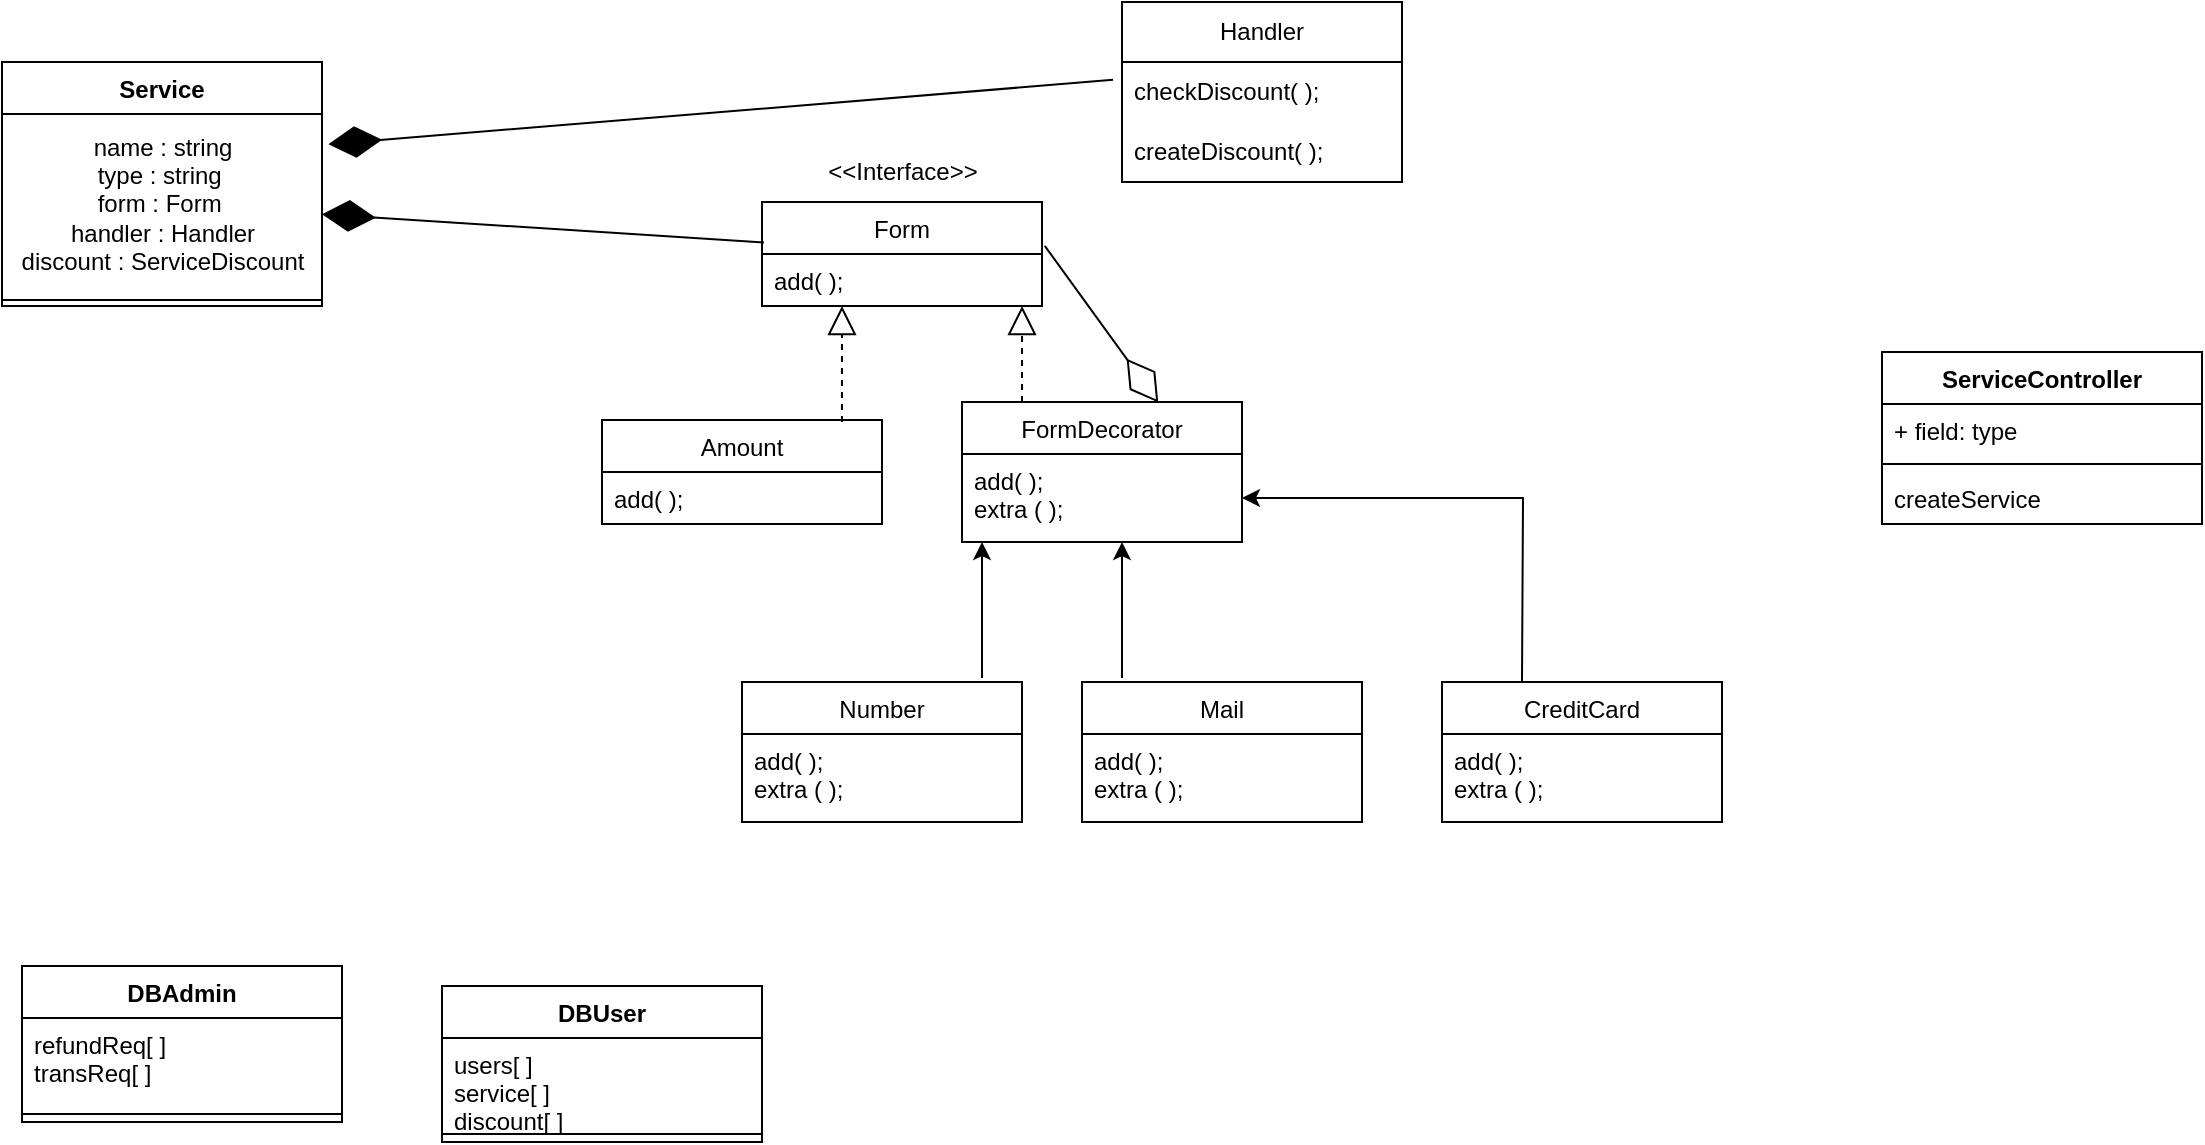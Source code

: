 <mxfile version="20.6.0" type="device"><diagram id="fW4dFO84ln4n_MBtOCKg" name="Page-1"><mxGraphModel dx="3935" dy="1008" grid="1" gridSize="10" guides="1" tooltips="1" connect="1" arrows="1" fold="1" page="1" pageScale="1" pageWidth="1920" pageHeight="1200" math="0" shadow="0"><root><mxCell id="0"/><mxCell id="1" parent="0"/><mxCell id="n6b5xj-45J1-a-rXmnox-2" value="Service" style="swimlane;fontStyle=1;align=center;verticalAlign=top;childLayout=stackLayout;horizontal=1;startSize=26;horizontalStack=0;resizeParent=1;resizeParentMax=0;resizeLast=0;collapsible=1;marginBottom=0;" vertex="1" parent="1"><mxGeometry x="-1890" y="60" width="160" height="122" as="geometry"/></mxCell><mxCell id="n6b5xj-45J1-a-rXmnox-16" value="&lt;span style=&quot;text-align: left;&quot;&gt;name : string&lt;/span&gt;&lt;br style=&quot;padding: 0px; margin: 0px; text-align: left;&quot;&gt;&lt;span style=&quot;text-align: left;&quot;&gt;type : string&amp;nbsp;&lt;/span&gt;&lt;br style=&quot;padding: 0px; margin: 0px; text-align: left;&quot;&gt;&lt;span style=&quot;text-align: left;&quot;&gt;form : Form&amp;nbsp;&lt;/span&gt;&lt;br style=&quot;padding: 0px; margin: 0px; text-align: left;&quot;&gt;&lt;span style=&quot;text-align: left;&quot;&gt;handler : Handler&lt;/span&gt;&lt;br style=&quot;padding: 0px; margin: 0px; text-align: left;&quot;&gt;&lt;span style=&quot;text-align: left;&quot;&gt;discount : ServiceDiscount&lt;/span&gt;" style="text;html=1;align=center;verticalAlign=middle;resizable=0;points=[];autosize=1;strokeColor=none;fillColor=none;" vertex="1" parent="n6b5xj-45J1-a-rXmnox-2"><mxGeometry y="26" width="160" height="90" as="geometry"/></mxCell><mxCell id="n6b5xj-45J1-a-rXmnox-4" value="" style="line;strokeWidth=1;fillColor=none;align=left;verticalAlign=middle;spacingTop=-1;spacingLeft=3;spacingRight=3;rotatable=0;labelPosition=right;points=[];portConstraint=eastwest;strokeColor=inherit;" vertex="1" parent="n6b5xj-45J1-a-rXmnox-2"><mxGeometry y="116" width="160" height="6" as="geometry"/></mxCell><mxCell id="n6b5xj-45J1-a-rXmnox-11" value="DBUser" style="swimlane;fontStyle=1;align=center;verticalAlign=top;childLayout=stackLayout;horizontal=1;startSize=26;horizontalStack=0;resizeParent=1;resizeParentMax=0;resizeLast=0;collapsible=1;marginBottom=0;" vertex="1" parent="1"><mxGeometry x="-1670" y="522" width="160" height="78" as="geometry"/></mxCell><mxCell id="n6b5xj-45J1-a-rXmnox-12" value="users[ ]&#10;service[ ]&#10;discount[ ]&#10;" style="text;strokeColor=none;fillColor=none;align=left;verticalAlign=top;spacingLeft=4;spacingRight=4;overflow=hidden;rotatable=0;points=[[0,0.5],[1,0.5]];portConstraint=eastwest;" vertex="1" parent="n6b5xj-45J1-a-rXmnox-11"><mxGeometry y="26" width="160" height="44" as="geometry"/></mxCell><mxCell id="n6b5xj-45J1-a-rXmnox-13" value="" style="line;strokeWidth=1;fillColor=none;align=left;verticalAlign=middle;spacingTop=-1;spacingLeft=3;spacingRight=3;rotatable=0;labelPosition=right;points=[];portConstraint=eastwest;strokeColor=inherit;" vertex="1" parent="n6b5xj-45J1-a-rXmnox-11"><mxGeometry y="70" width="160" height="8" as="geometry"/></mxCell><mxCell id="n6b5xj-45J1-a-rXmnox-26" value="DBAdmin" style="swimlane;fontStyle=1;align=center;verticalAlign=top;childLayout=stackLayout;horizontal=1;startSize=26;horizontalStack=0;resizeParent=1;resizeParentMax=0;resizeLast=0;collapsible=1;marginBottom=0;" vertex="1" parent="1"><mxGeometry x="-1880" y="512" width="160" height="78" as="geometry"/></mxCell><mxCell id="n6b5xj-45J1-a-rXmnox-27" value="refundReq[ ]&#10;transReq[ ]" style="text;strokeColor=none;fillColor=none;align=left;verticalAlign=top;spacingLeft=4;spacingRight=4;overflow=hidden;rotatable=0;points=[[0,0.5],[1,0.5]];portConstraint=eastwest;" vertex="1" parent="n6b5xj-45J1-a-rXmnox-26"><mxGeometry y="26" width="160" height="44" as="geometry"/></mxCell><mxCell id="n6b5xj-45J1-a-rXmnox-28" value="" style="line;strokeWidth=1;fillColor=none;align=left;verticalAlign=middle;spacingTop=-1;spacingLeft=3;spacingRight=3;rotatable=0;labelPosition=right;points=[];portConstraint=eastwest;strokeColor=inherit;" vertex="1" parent="n6b5xj-45J1-a-rXmnox-26"><mxGeometry y="70" width="160" height="8" as="geometry"/></mxCell><mxCell id="n6b5xj-45J1-a-rXmnox-35" value="Form" style="swimlane;fontStyle=0;childLayout=stackLayout;horizontal=1;startSize=26;fillColor=none;horizontalStack=0;resizeParent=1;resizeParentMax=0;resizeLast=0;collapsible=1;marginBottom=0;" vertex="1" parent="1"><mxGeometry x="-1510" y="130" width="140" height="52" as="geometry"/></mxCell><mxCell id="n6b5xj-45J1-a-rXmnox-37" value="add( );" style="text;strokeColor=none;fillColor=none;align=left;verticalAlign=top;spacingLeft=4;spacingRight=4;overflow=hidden;rotatable=0;points=[[0,0.5],[1,0.5]];portConstraint=eastwest;" vertex="1" parent="n6b5xj-45J1-a-rXmnox-35"><mxGeometry y="26" width="140" height="26" as="geometry"/></mxCell><mxCell id="n6b5xj-45J1-a-rXmnox-40" value="Amount" style="swimlane;fontStyle=0;childLayout=stackLayout;horizontal=1;startSize=26;fillColor=none;horizontalStack=0;resizeParent=1;resizeParentMax=0;resizeLast=0;collapsible=1;marginBottom=0;" vertex="1" parent="1"><mxGeometry x="-1590" y="239" width="140" height="52" as="geometry"/></mxCell><mxCell id="n6b5xj-45J1-a-rXmnox-41" value="add( );" style="text;strokeColor=none;fillColor=none;align=left;verticalAlign=top;spacingLeft=4;spacingRight=4;overflow=hidden;rotatable=0;points=[[0,0.5],[1,0.5]];portConstraint=eastwest;" vertex="1" parent="n6b5xj-45J1-a-rXmnox-40"><mxGeometry y="26" width="140" height="26" as="geometry"/></mxCell><mxCell id="n6b5xj-45J1-a-rXmnox-43" value="FormDecorator" style="swimlane;fontStyle=0;childLayout=stackLayout;horizontal=1;startSize=26;fillColor=none;horizontalStack=0;resizeParent=1;resizeParentMax=0;resizeLast=0;collapsible=1;marginBottom=0;" vertex="1" parent="1"><mxGeometry x="-1410" y="230" width="140" height="70" as="geometry"/></mxCell><mxCell id="n6b5xj-45J1-a-rXmnox-44" value="add( );&#10;extra ( );" style="text;strokeColor=none;fillColor=none;align=left;verticalAlign=top;spacingLeft=4;spacingRight=4;overflow=hidden;rotatable=0;points=[[0,0.5],[1,0.5]];portConstraint=eastwest;" vertex="1" parent="n6b5xj-45J1-a-rXmnox-43"><mxGeometry y="26" width="140" height="44" as="geometry"/></mxCell><mxCell id="n6b5xj-45J1-a-rXmnox-50" value="Handler" style="swimlane;fontStyle=0;childLayout=stackLayout;horizontal=1;startSize=30;horizontalStack=0;resizeParent=1;resizeParentMax=0;resizeLast=0;collapsible=1;marginBottom=0;whiteSpace=wrap;html=1;" vertex="1" parent="1"><mxGeometry x="-1330" y="30" width="140" height="90" as="geometry"/></mxCell><mxCell id="n6b5xj-45J1-a-rXmnox-51" value="checkDiscount( );" style="text;strokeColor=none;fillColor=none;align=left;verticalAlign=middle;spacingLeft=4;spacingRight=4;overflow=hidden;points=[[0,0.5],[1,0.5]];portConstraint=eastwest;rotatable=0;whiteSpace=wrap;html=1;" vertex="1" parent="n6b5xj-45J1-a-rXmnox-50"><mxGeometry y="30" width="140" height="30" as="geometry"/></mxCell><mxCell id="n6b5xj-45J1-a-rXmnox-52" value="createDiscount( );" style="text;strokeColor=none;fillColor=none;align=left;verticalAlign=middle;spacingLeft=4;spacingRight=4;overflow=hidden;points=[[0,0.5],[1,0.5]];portConstraint=eastwest;rotatable=0;whiteSpace=wrap;html=1;" vertex="1" parent="n6b5xj-45J1-a-rXmnox-50"><mxGeometry y="60" width="140" height="30" as="geometry"/></mxCell><mxCell id="n6b5xj-45J1-a-rXmnox-54" value="CreditCard" style="swimlane;fontStyle=0;childLayout=stackLayout;horizontal=1;startSize=26;fillColor=none;horizontalStack=0;resizeParent=1;resizeParentMax=0;resizeLast=0;collapsible=1;marginBottom=0;" vertex="1" parent="1"><mxGeometry x="-1170" y="370" width="140" height="70" as="geometry"/></mxCell><mxCell id="n6b5xj-45J1-a-rXmnox-55" value="add( );&#10;extra ( );" style="text;strokeColor=none;fillColor=none;align=left;verticalAlign=top;spacingLeft=4;spacingRight=4;overflow=hidden;rotatable=0;points=[[0,0.5],[1,0.5]];portConstraint=eastwest;" vertex="1" parent="n6b5xj-45J1-a-rXmnox-54"><mxGeometry y="26" width="140" height="44" as="geometry"/></mxCell><mxCell id="n6b5xj-45J1-a-rXmnox-56" value="Mail" style="swimlane;fontStyle=0;childLayout=stackLayout;horizontal=1;startSize=26;fillColor=none;horizontalStack=0;resizeParent=1;resizeParentMax=0;resizeLast=0;collapsible=1;marginBottom=0;" vertex="1" parent="1"><mxGeometry x="-1350" y="370" width="140" height="70" as="geometry"/></mxCell><mxCell id="n6b5xj-45J1-a-rXmnox-57" value="add( );&#10;extra ( );" style="text;strokeColor=none;fillColor=none;align=left;verticalAlign=top;spacingLeft=4;spacingRight=4;overflow=hidden;rotatable=0;points=[[0,0.5],[1,0.5]];portConstraint=eastwest;" vertex="1" parent="n6b5xj-45J1-a-rXmnox-56"><mxGeometry y="26" width="140" height="44" as="geometry"/></mxCell><mxCell id="n6b5xj-45J1-a-rXmnox-58" value="Number" style="swimlane;fontStyle=0;childLayout=stackLayout;horizontal=1;startSize=26;fillColor=none;horizontalStack=0;resizeParent=1;resizeParentMax=0;resizeLast=0;collapsible=1;marginBottom=0;" vertex="1" parent="1"><mxGeometry x="-1520" y="370" width="140" height="70" as="geometry"/></mxCell><mxCell id="n6b5xj-45J1-a-rXmnox-59" value="add( );&#10;extra ( );" style="text;strokeColor=none;fillColor=none;align=left;verticalAlign=top;spacingLeft=4;spacingRight=4;overflow=hidden;rotatable=0;points=[[0,0.5],[1,0.5]];portConstraint=eastwest;" vertex="1" parent="n6b5xj-45J1-a-rXmnox-58"><mxGeometry y="26" width="140" height="44" as="geometry"/></mxCell><mxCell id="n6b5xj-45J1-a-rXmnox-60" value="" style="endArrow=diamondThin;endFill=1;endSize=24;html=1;rounded=0;exitX=-0.032;exitY=0.297;exitDx=0;exitDy=0;exitPerimeter=0;entryX=1.02;entryY=0.168;entryDx=0;entryDy=0;entryPerimeter=0;" edge="1" parent="1" source="n6b5xj-45J1-a-rXmnox-51" target="n6b5xj-45J1-a-rXmnox-16"><mxGeometry width="160" relative="1" as="geometry"><mxPoint x="-410" y="90" as="sourcePoint"/><mxPoint x="-250" y="90" as="targetPoint"/></mxGeometry></mxCell><mxCell id="n6b5xj-45J1-a-rXmnox-61" value="" style="endArrow=diamondThin;endFill=1;endSize=24;html=1;rounded=0;exitX=0.007;exitY=0.389;exitDx=0;exitDy=0;exitPerimeter=0;" edge="1" parent="1" source="n6b5xj-45J1-a-rXmnox-35" target="n6b5xj-45J1-a-rXmnox-16"><mxGeometry width="160" relative="1" as="geometry"><mxPoint x="90.0" y="184.9" as="sourcePoint"/><mxPoint x="-442.32" y="187.11" as="targetPoint"/></mxGeometry></mxCell><mxCell id="n6b5xj-45J1-a-rXmnox-64" value="" style="edgeStyle=orthogonalEdgeStyle;rounded=0;orthogonalLoop=1;jettySize=auto;html=1;" edge="1" parent="1" target="n6b5xj-45J1-a-rXmnox-44"><mxGeometry relative="1" as="geometry"><mxPoint x="-1130" y="370.0" as="sourcePoint"/><mxPoint x="-1130" y="302" as="targetPoint"/></mxGeometry></mxCell><mxCell id="n6b5xj-45J1-a-rXmnox-65" value="" style="edgeStyle=orthogonalEdgeStyle;rounded=0;orthogonalLoop=1;jettySize=auto;html=1;" edge="1" parent="1"><mxGeometry relative="1" as="geometry"><mxPoint x="-1330" y="368.0" as="sourcePoint"/><mxPoint x="-1330" y="300" as="targetPoint"/></mxGeometry></mxCell><mxCell id="n6b5xj-45J1-a-rXmnox-66" value="" style="edgeStyle=orthogonalEdgeStyle;rounded=0;orthogonalLoop=1;jettySize=auto;html=1;" edge="1" parent="1"><mxGeometry relative="1" as="geometry"><mxPoint x="-1400" y="368.0" as="sourcePoint"/><mxPoint x="-1400" y="300" as="targetPoint"/></mxGeometry></mxCell><mxCell id="n6b5xj-45J1-a-rXmnox-67" value="" style="endArrow=diamondThin;endFill=0;endSize=24;html=1;rounded=0;entryX=0.701;entryY=0.003;entryDx=0;entryDy=0;entryPerimeter=0;exitX=1.01;exitY=0.422;exitDx=0;exitDy=0;exitPerimeter=0;" edge="1" parent="1" source="n6b5xj-45J1-a-rXmnox-35" target="n6b5xj-45J1-a-rXmnox-43"><mxGeometry width="160" relative="1" as="geometry"><mxPoint x="-1370" y="170" as="sourcePoint"/><mxPoint x="-1210" y="170" as="targetPoint"/></mxGeometry></mxCell><mxCell id="n6b5xj-45J1-a-rXmnox-68" value="" style="endArrow=block;dashed=1;endFill=0;endSize=12;html=1;rounded=0;exitX=0.857;exitY=0.019;exitDx=0;exitDy=0;exitPerimeter=0;" edge="1" parent="1" source="n6b5xj-45J1-a-rXmnox-40"><mxGeometry width="160" relative="1" as="geometry"><mxPoint x="-1630" y="182" as="sourcePoint"/><mxPoint x="-1470" y="182" as="targetPoint"/></mxGeometry></mxCell><mxCell id="n6b5xj-45J1-a-rXmnox-69" value="" style="endArrow=block;dashed=1;endFill=0;endSize=12;html=1;rounded=0;" edge="1" parent="1"><mxGeometry width="160" relative="1" as="geometry"><mxPoint x="-1380" y="230" as="sourcePoint"/><mxPoint x="-1379.98" y="182" as="targetPoint"/></mxGeometry></mxCell><mxCell id="n6b5xj-45J1-a-rXmnox-70" value="&amp;lt;&amp;lt;Interface&amp;gt;&amp;gt;" style="text;html=1;align=center;verticalAlign=middle;resizable=0;points=[];autosize=1;strokeColor=none;fillColor=none;" vertex="1" parent="1"><mxGeometry x="-1490" y="100" width="100" height="30" as="geometry"/></mxCell><mxCell id="n6b5xj-45J1-a-rXmnox-71" value="ServiceController" style="swimlane;fontStyle=1;align=center;verticalAlign=top;childLayout=stackLayout;horizontal=1;startSize=26;horizontalStack=0;resizeParent=1;resizeParentMax=0;resizeLast=0;collapsible=1;marginBottom=0;" vertex="1" parent="1"><mxGeometry x="-950" y="205" width="160" height="86" as="geometry"/></mxCell><mxCell id="n6b5xj-45J1-a-rXmnox-72" value="+ field: type" style="text;strokeColor=none;fillColor=none;align=left;verticalAlign=top;spacingLeft=4;spacingRight=4;overflow=hidden;rotatable=0;points=[[0,0.5],[1,0.5]];portConstraint=eastwest;" vertex="1" parent="n6b5xj-45J1-a-rXmnox-71"><mxGeometry y="26" width="160" height="26" as="geometry"/></mxCell><mxCell id="n6b5xj-45J1-a-rXmnox-73" value="" style="line;strokeWidth=1;fillColor=none;align=left;verticalAlign=middle;spacingTop=-1;spacingLeft=3;spacingRight=3;rotatable=0;labelPosition=right;points=[];portConstraint=eastwest;strokeColor=inherit;" vertex="1" parent="n6b5xj-45J1-a-rXmnox-71"><mxGeometry y="52" width="160" height="8" as="geometry"/></mxCell><mxCell id="n6b5xj-45J1-a-rXmnox-74" value="createService" style="text;strokeColor=none;fillColor=none;align=left;verticalAlign=top;spacingLeft=4;spacingRight=4;overflow=hidden;rotatable=0;points=[[0,0.5],[1,0.5]];portConstraint=eastwest;" vertex="1" parent="n6b5xj-45J1-a-rXmnox-71"><mxGeometry y="60" width="160" height="26" as="geometry"/></mxCell></root></mxGraphModel></diagram></mxfile>